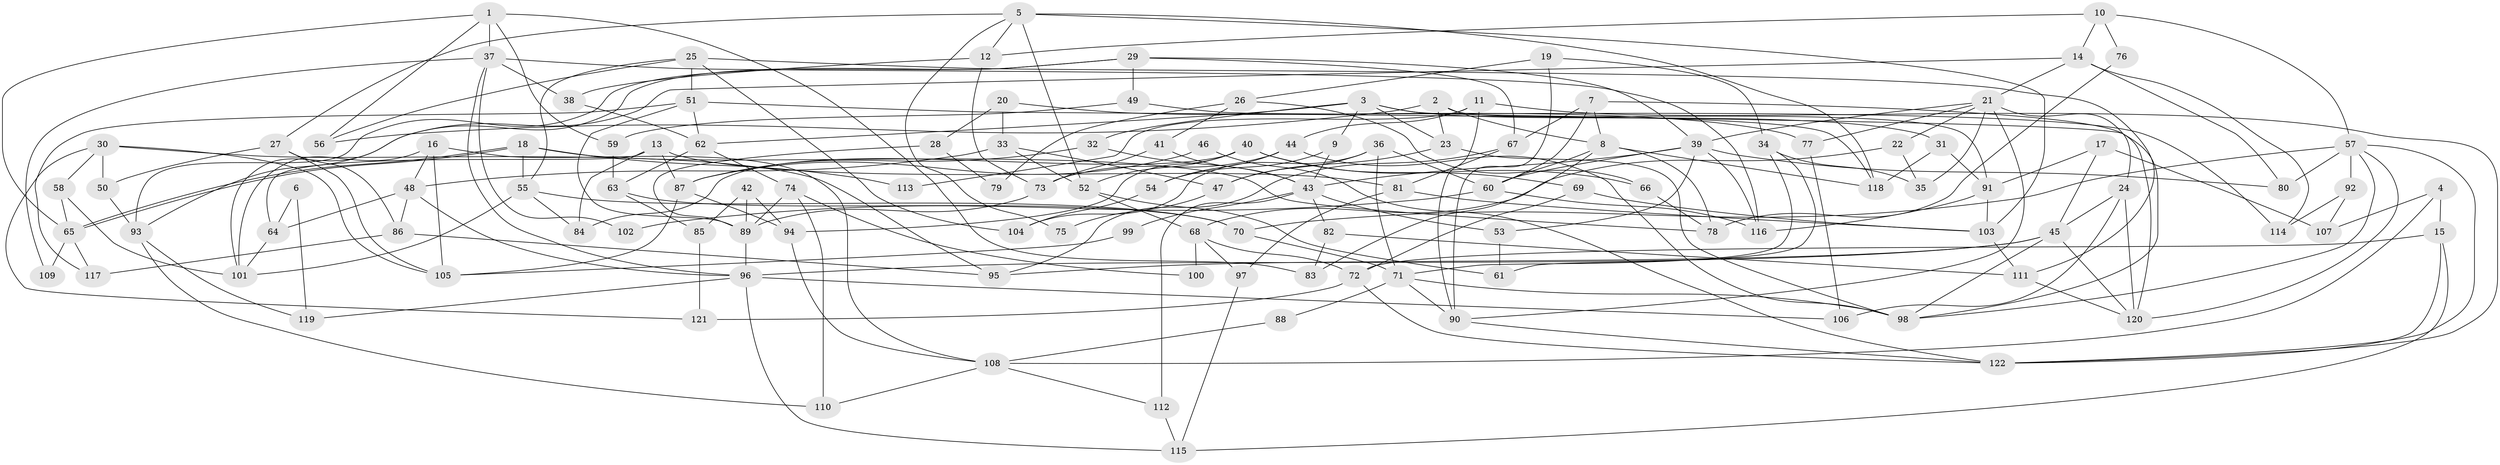 // Generated by graph-tools (version 1.1) at 2025/36/03/09/25 02:36:04]
// undirected, 122 vertices, 244 edges
graph export_dot {
graph [start="1"]
  node [color=gray90,style=filled];
  1;
  2;
  3;
  4;
  5;
  6;
  7;
  8;
  9;
  10;
  11;
  12;
  13;
  14;
  15;
  16;
  17;
  18;
  19;
  20;
  21;
  22;
  23;
  24;
  25;
  26;
  27;
  28;
  29;
  30;
  31;
  32;
  33;
  34;
  35;
  36;
  37;
  38;
  39;
  40;
  41;
  42;
  43;
  44;
  45;
  46;
  47;
  48;
  49;
  50;
  51;
  52;
  53;
  54;
  55;
  56;
  57;
  58;
  59;
  60;
  61;
  62;
  63;
  64;
  65;
  66;
  67;
  68;
  69;
  70;
  71;
  72;
  73;
  74;
  75;
  76;
  77;
  78;
  79;
  80;
  81;
  82;
  83;
  84;
  85;
  86;
  87;
  88;
  89;
  90;
  91;
  92;
  93;
  94;
  95;
  96;
  97;
  98;
  99;
  100;
  101;
  102;
  103;
  104;
  105;
  106;
  107;
  108;
  109;
  110;
  111;
  112;
  113;
  114;
  115;
  116;
  117;
  118;
  119;
  120;
  121;
  122;
  1 -- 65;
  1 -- 37;
  1 -- 56;
  1 -- 59;
  1 -- 83;
  2 -- 91;
  2 -- 8;
  2 -- 23;
  2 -- 56;
  3 -- 23;
  3 -- 32;
  3 -- 9;
  3 -- 31;
  3 -- 62;
  3 -- 118;
  4 -- 15;
  4 -- 108;
  4 -- 107;
  5 -- 118;
  5 -- 12;
  5 -- 27;
  5 -- 52;
  5 -- 75;
  5 -- 103;
  6 -- 119;
  6 -- 64;
  7 -- 60;
  7 -- 98;
  7 -- 8;
  7 -- 67;
  8 -- 83;
  8 -- 60;
  8 -- 78;
  8 -- 118;
  9 -- 43;
  9 -- 54;
  10 -- 12;
  10 -- 57;
  10 -- 14;
  10 -- 76;
  11 -- 122;
  11 -- 44;
  11 -- 90;
  11 -- 113;
  12 -- 73;
  12 -- 38;
  13 -- 81;
  13 -- 84;
  13 -- 64;
  13 -- 87;
  14 -- 80;
  14 -- 21;
  14 -- 93;
  14 -- 114;
  15 -- 122;
  15 -- 115;
  15 -- 72;
  16 -- 48;
  16 -- 101;
  16 -- 105;
  16 -- 108;
  17 -- 45;
  17 -- 91;
  17 -- 107;
  18 -- 65;
  18 -- 65;
  18 -- 55;
  18 -- 78;
  18 -- 113;
  19 -- 90;
  19 -- 34;
  19 -- 26;
  20 -- 77;
  20 -- 33;
  20 -- 28;
  21 -- 39;
  21 -- 22;
  21 -- 24;
  21 -- 35;
  21 -- 77;
  21 -- 90;
  22 -- 68;
  22 -- 35;
  23 -- 98;
  23 -- 47;
  24 -- 120;
  24 -- 45;
  24 -- 106;
  25 -- 56;
  25 -- 51;
  25 -- 55;
  25 -- 104;
  25 -- 111;
  26 -- 41;
  26 -- 66;
  26 -- 79;
  27 -- 105;
  27 -- 50;
  27 -- 86;
  28 -- 89;
  28 -- 79;
  29 -- 49;
  29 -- 39;
  29 -- 67;
  29 -- 93;
  29 -- 101;
  30 -- 95;
  30 -- 50;
  30 -- 58;
  30 -- 105;
  30 -- 121;
  31 -- 118;
  31 -- 91;
  32 -- 43;
  32 -- 87;
  33 -- 48;
  33 -- 52;
  33 -- 47;
  34 -- 71;
  34 -- 35;
  34 -- 61;
  36 -- 47;
  36 -- 71;
  36 -- 60;
  36 -- 104;
  37 -- 96;
  37 -- 116;
  37 -- 38;
  37 -- 102;
  37 -- 109;
  38 -- 62;
  39 -- 60;
  39 -- 116;
  39 -- 43;
  39 -- 53;
  39 -- 80;
  40 -- 66;
  40 -- 52;
  40 -- 69;
  40 -- 84;
  40 -- 94;
  41 -- 73;
  41 -- 43;
  42 -- 94;
  42 -- 89;
  42 -- 85;
  43 -- 53;
  43 -- 82;
  43 -- 99;
  43 -- 112;
  44 -- 54;
  44 -- 98;
  44 -- 73;
  45 -- 96;
  45 -- 95;
  45 -- 98;
  45 -- 120;
  46 -- 87;
  46 -- 122;
  47 -- 75;
  48 -- 86;
  48 -- 64;
  48 -- 96;
  49 -- 114;
  49 -- 59;
  50 -- 93;
  51 -- 117;
  51 -- 120;
  51 -- 62;
  51 -- 89;
  52 -- 68;
  52 -- 61;
  53 -- 61;
  54 -- 104;
  55 -- 70;
  55 -- 84;
  55 -- 101;
  57 -- 120;
  57 -- 70;
  57 -- 80;
  57 -- 92;
  57 -- 98;
  57 -- 122;
  58 -- 101;
  58 -- 65;
  59 -- 63;
  60 -- 102;
  60 -- 116;
  62 -- 63;
  62 -- 74;
  63 -- 85;
  63 -- 70;
  64 -- 101;
  65 -- 109;
  65 -- 117;
  66 -- 78;
  67 -- 81;
  67 -- 95;
  68 -- 72;
  68 -- 97;
  68 -- 100;
  69 -- 72;
  69 -- 103;
  70 -- 71;
  71 -- 98;
  71 -- 90;
  71 -- 88;
  72 -- 122;
  72 -- 121;
  73 -- 89;
  74 -- 110;
  74 -- 89;
  74 -- 100;
  76 -- 78;
  77 -- 106;
  81 -- 103;
  81 -- 97;
  82 -- 111;
  82 -- 83;
  85 -- 121;
  86 -- 95;
  86 -- 117;
  87 -- 105;
  87 -- 94;
  88 -- 108;
  89 -- 96;
  90 -- 122;
  91 -- 103;
  91 -- 116;
  92 -- 107;
  92 -- 114;
  93 -- 110;
  93 -- 119;
  94 -- 108;
  96 -- 106;
  96 -- 115;
  96 -- 119;
  97 -- 115;
  99 -- 105;
  103 -- 111;
  108 -- 110;
  108 -- 112;
  111 -- 120;
  112 -- 115;
}
